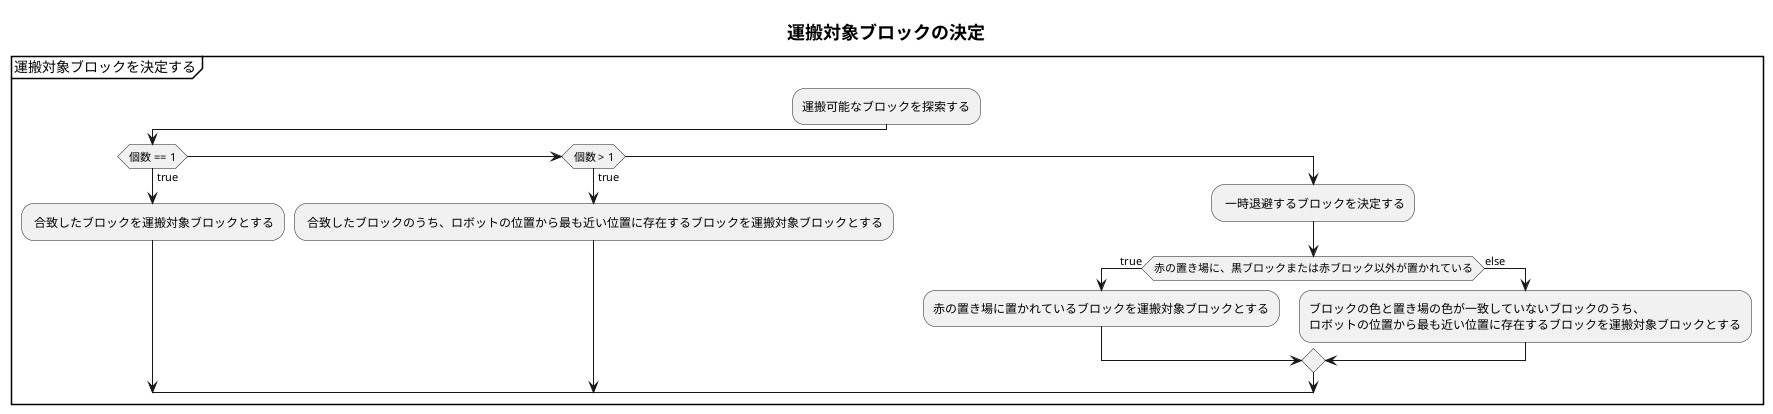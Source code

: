 @startuml
title <size:18>運搬対象ブロックの決定</size>

partition 運搬対象ブロックを決定する {
	:運搬可能なブロックを探索する;
	if(個数 == 1) then (true)
		: 合致したブロックを運搬対象ブロックとする;
	else if(個数 > 1) then (true)
		: 合致したブロックのうち、ロボットの位置から最も近い位置に存在するブロックを運搬対象ブロックとする;
	else
		: 一時退避するブロックを決定する;
		if(赤の置き場に、黒ブロックまたは赤ブロック以外が置かれている) then (true)
			:赤の置き場に置かれているブロックを運搬対象ブロックとする;
		else (else)
			:ブロックの色と置き場の色が一致していないブロックのうち、\nロボットの位置から最も近い位置に存在するブロックを運搬対象ブロックとする;
		endif
	endif
}	



@enduml